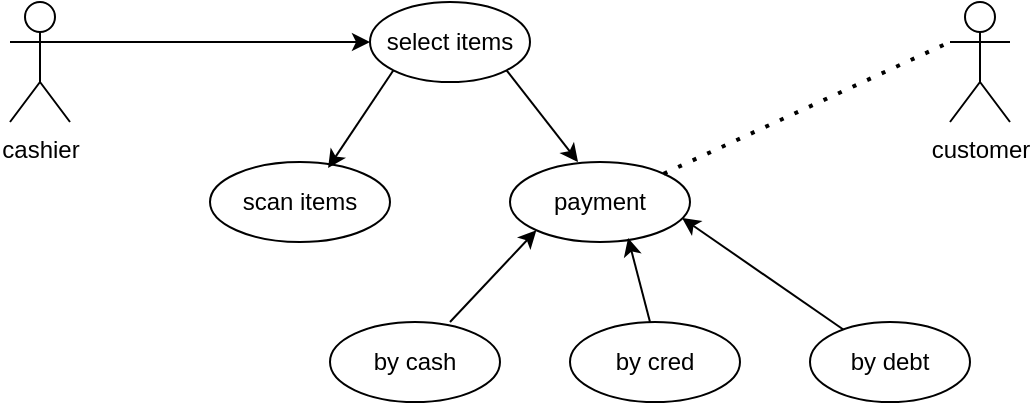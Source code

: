 <mxfile version="21.5.0" type="google">
  <diagram name="Page-1" id="9WEvijXCPGtBv2WOpg53">
    <mxGraphModel grid="1" page="1" gridSize="10" guides="1" tooltips="1" connect="1" arrows="1" fold="1" pageScale="1" pageWidth="850" pageHeight="1100" math="0" shadow="0">
      <root>
        <mxCell id="0" />
        <mxCell id="1" parent="0" />
        <mxCell id="rD5ObZbJ1bHjBH-7aQtB-1" value="cashier" style="shape=umlActor;verticalLabelPosition=bottom;verticalAlign=top;html=1;outlineConnect=0;" vertex="1" parent="1">
          <mxGeometry x="180" y="210" width="30" height="60" as="geometry" />
        </mxCell>
        <mxCell id="rD5ObZbJ1bHjBH-7aQtB-2" value="customer" style="shape=umlActor;verticalLabelPosition=bottom;verticalAlign=top;html=1;outlineConnect=0;" vertex="1" parent="1">
          <mxGeometry x="650" y="210" width="30" height="60" as="geometry" />
        </mxCell>
        <mxCell id="rD5ObZbJ1bHjBH-7aQtB-4" value="select items" style="ellipse;whiteSpace=wrap;html=1;" vertex="1" parent="1">
          <mxGeometry x="360" y="210" width="80" height="40" as="geometry" />
        </mxCell>
        <mxCell id="rD5ObZbJ1bHjBH-7aQtB-5" value="" style="endArrow=classic;html=1;rounded=0;exitX=1;exitY=0.333;exitDx=0;exitDy=0;exitPerimeter=0;" edge="1" parent="1" source="rD5ObZbJ1bHjBH-7aQtB-1">
          <mxGeometry width="50" height="50" relative="1" as="geometry">
            <mxPoint x="400" y="280" as="sourcePoint" />
            <mxPoint x="360" y="230" as="targetPoint" />
          </mxGeometry>
        </mxCell>
        <mxCell id="rD5ObZbJ1bHjBH-7aQtB-6" value="scan items" style="ellipse;whiteSpace=wrap;html=1;" vertex="1" parent="1">
          <mxGeometry x="280" y="290" width="90" height="40" as="geometry" />
        </mxCell>
        <mxCell id="rD5ObZbJ1bHjBH-7aQtB-7" value="payment" style="ellipse;whiteSpace=wrap;html=1;" vertex="1" parent="1">
          <mxGeometry x="430" y="290" width="90" height="40" as="geometry" />
        </mxCell>
        <mxCell id="rD5ObZbJ1bHjBH-7aQtB-8" value="" style="endArrow=classic;html=1;rounded=0;exitX=0;exitY=1;exitDx=0;exitDy=0;entryX=0.656;entryY=0.075;entryDx=0;entryDy=0;entryPerimeter=0;" edge="1" parent="1" source="rD5ObZbJ1bHjBH-7aQtB-4" target="rD5ObZbJ1bHjBH-7aQtB-6">
          <mxGeometry width="50" height="50" relative="1" as="geometry">
            <mxPoint x="400" y="280" as="sourcePoint" />
            <mxPoint x="450" y="230" as="targetPoint" />
          </mxGeometry>
        </mxCell>
        <mxCell id="rD5ObZbJ1bHjBH-7aQtB-9" value="" style="endArrow=classic;html=1;rounded=0;entryX=0.378;entryY=0;entryDx=0;entryDy=0;entryPerimeter=0;exitX=1;exitY=1;exitDx=0;exitDy=0;" edge="1" parent="1" source="rD5ObZbJ1bHjBH-7aQtB-4" target="rD5ObZbJ1bHjBH-7aQtB-7">
          <mxGeometry width="50" height="50" relative="1" as="geometry">
            <mxPoint x="420" y="240" as="sourcePoint" />
            <mxPoint x="450" y="230" as="targetPoint" />
          </mxGeometry>
        </mxCell>
        <mxCell id="rD5ObZbJ1bHjBH-7aQtB-10" value="by debt" style="ellipse;whiteSpace=wrap;html=1;" vertex="1" parent="1">
          <mxGeometry x="580" y="370" width="80" height="40" as="geometry" />
        </mxCell>
        <mxCell id="rD5ObZbJ1bHjBH-7aQtB-11" value="by cred" style="ellipse;whiteSpace=wrap;html=1;" vertex="1" parent="1">
          <mxGeometry x="460" y="370" width="85" height="40" as="geometry" />
        </mxCell>
        <mxCell id="rD5ObZbJ1bHjBH-7aQtB-12" value="by cash" style="ellipse;whiteSpace=wrap;html=1;" vertex="1" parent="1">
          <mxGeometry x="340" y="370" width="85" height="40" as="geometry" />
        </mxCell>
        <mxCell id="rD5ObZbJ1bHjBH-7aQtB-13" value="" style="endArrow=classic;html=1;rounded=0;entryX=0;entryY=1;entryDx=0;entryDy=0;" edge="1" parent="1" target="rD5ObZbJ1bHjBH-7aQtB-7">
          <mxGeometry width="50" height="50" relative="1" as="geometry">
            <mxPoint x="400" y="370" as="sourcePoint" />
            <mxPoint x="450" y="320" as="targetPoint" />
          </mxGeometry>
        </mxCell>
        <mxCell id="rD5ObZbJ1bHjBH-7aQtB-14" value="" style="endArrow=classic;html=1;rounded=0;entryX=0.656;entryY=0.95;entryDx=0;entryDy=0;entryPerimeter=0;" edge="1" parent="1" target="rD5ObZbJ1bHjBH-7aQtB-7">
          <mxGeometry width="50" height="50" relative="1" as="geometry">
            <mxPoint x="500" y="370" as="sourcePoint" />
            <mxPoint x="460" y="230" as="targetPoint" />
          </mxGeometry>
        </mxCell>
        <mxCell id="rD5ObZbJ1bHjBH-7aQtB-15" value="" style="endArrow=classic;html=1;rounded=0;entryX=0.956;entryY=0.7;entryDx=0;entryDy=0;entryPerimeter=0;" edge="1" parent="1" source="rD5ObZbJ1bHjBH-7aQtB-10" target="rD5ObZbJ1bHjBH-7aQtB-7">
          <mxGeometry width="50" height="50" relative="1" as="geometry">
            <mxPoint x="400" y="280" as="sourcePoint" />
            <mxPoint x="450" y="230" as="targetPoint" />
          </mxGeometry>
        </mxCell>
        <mxCell id="rD5ObZbJ1bHjBH-7aQtB-16" value="" style="endArrow=none;dashed=1;html=1;dashPattern=1 3;strokeWidth=2;rounded=0;exitX=1;exitY=0;exitDx=0;exitDy=0;entryX=0;entryY=0.333;entryDx=0;entryDy=0;entryPerimeter=0;" edge="1" parent="1" source="rD5ObZbJ1bHjBH-7aQtB-7" target="rD5ObZbJ1bHjBH-7aQtB-2">
          <mxGeometry width="50" height="50" relative="1" as="geometry">
            <mxPoint x="400" y="280" as="sourcePoint" />
            <mxPoint x="450" y="230" as="targetPoint" />
          </mxGeometry>
        </mxCell>
      </root>
    </mxGraphModel>
  </diagram>
</mxfile>
